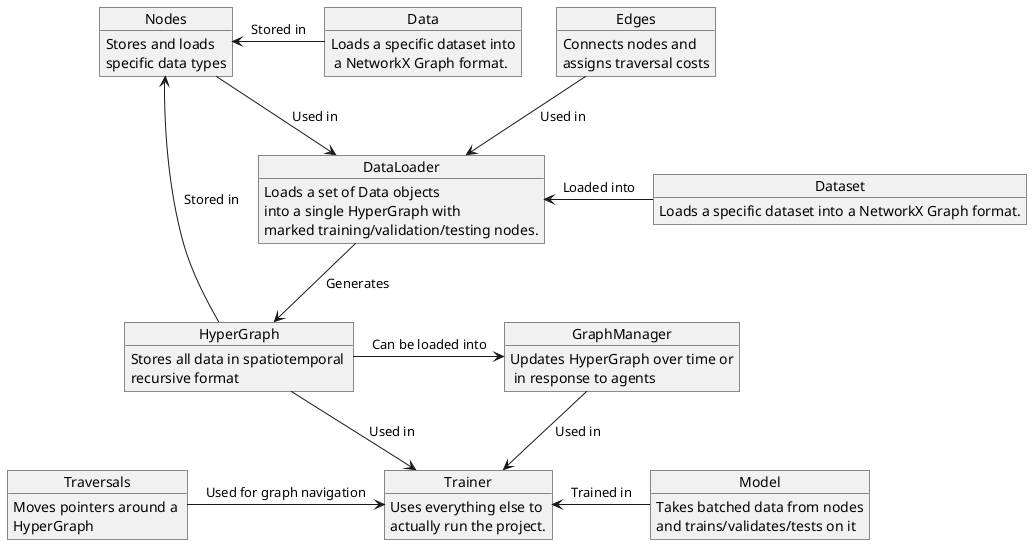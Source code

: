 @startuml concept
Object Trainer {
    Uses everything else to \nactually run the project.
}
Object Nodes {
    Stores and loads \nspecific data types
}
Object Edges {
    Connects nodes and \nassigns traversal costs
}
Object HyperGraph {
    Stores all data in spatiotemporal \nrecursive format
}
Object GraphManager {
    Updates HyperGraph over time or\n in response to agents
}
Object Traversals {
    Moves pointers around a \nHyperGraph
}
Object Data {
    Loads a specific dataset into\n a NetworkX Graph format.
}
Object DataLoader {
    Loads a set of Data objects \ninto a single HyperGraph with \nmarked training/validation/testing nodes.
}
Object Model {
    Takes batched data from nodes\nand trains/validates/tests on it
}
Object Dataset {
    Loads a specific dataset into a NetworkX Graph format.
}
Data-left->Nodes: Stored in
HyperGraph-up->Nodes: Stored in
Dataset-left->DataLoader: Loaded into
DataLoader-down->HyperGraph: Generates
HyperGraph->GraphManager: Can be loaded into
Nodes-down->DataLoader: Used in
Edges-down->DataLoader: Used in
HyperGraph-down->Trainer: Used in
GraphManager-down->Trainer: Used in
Traversals->Trainer: Used for graph navigation
Model-left->Trainer: Trained in

@enduml
